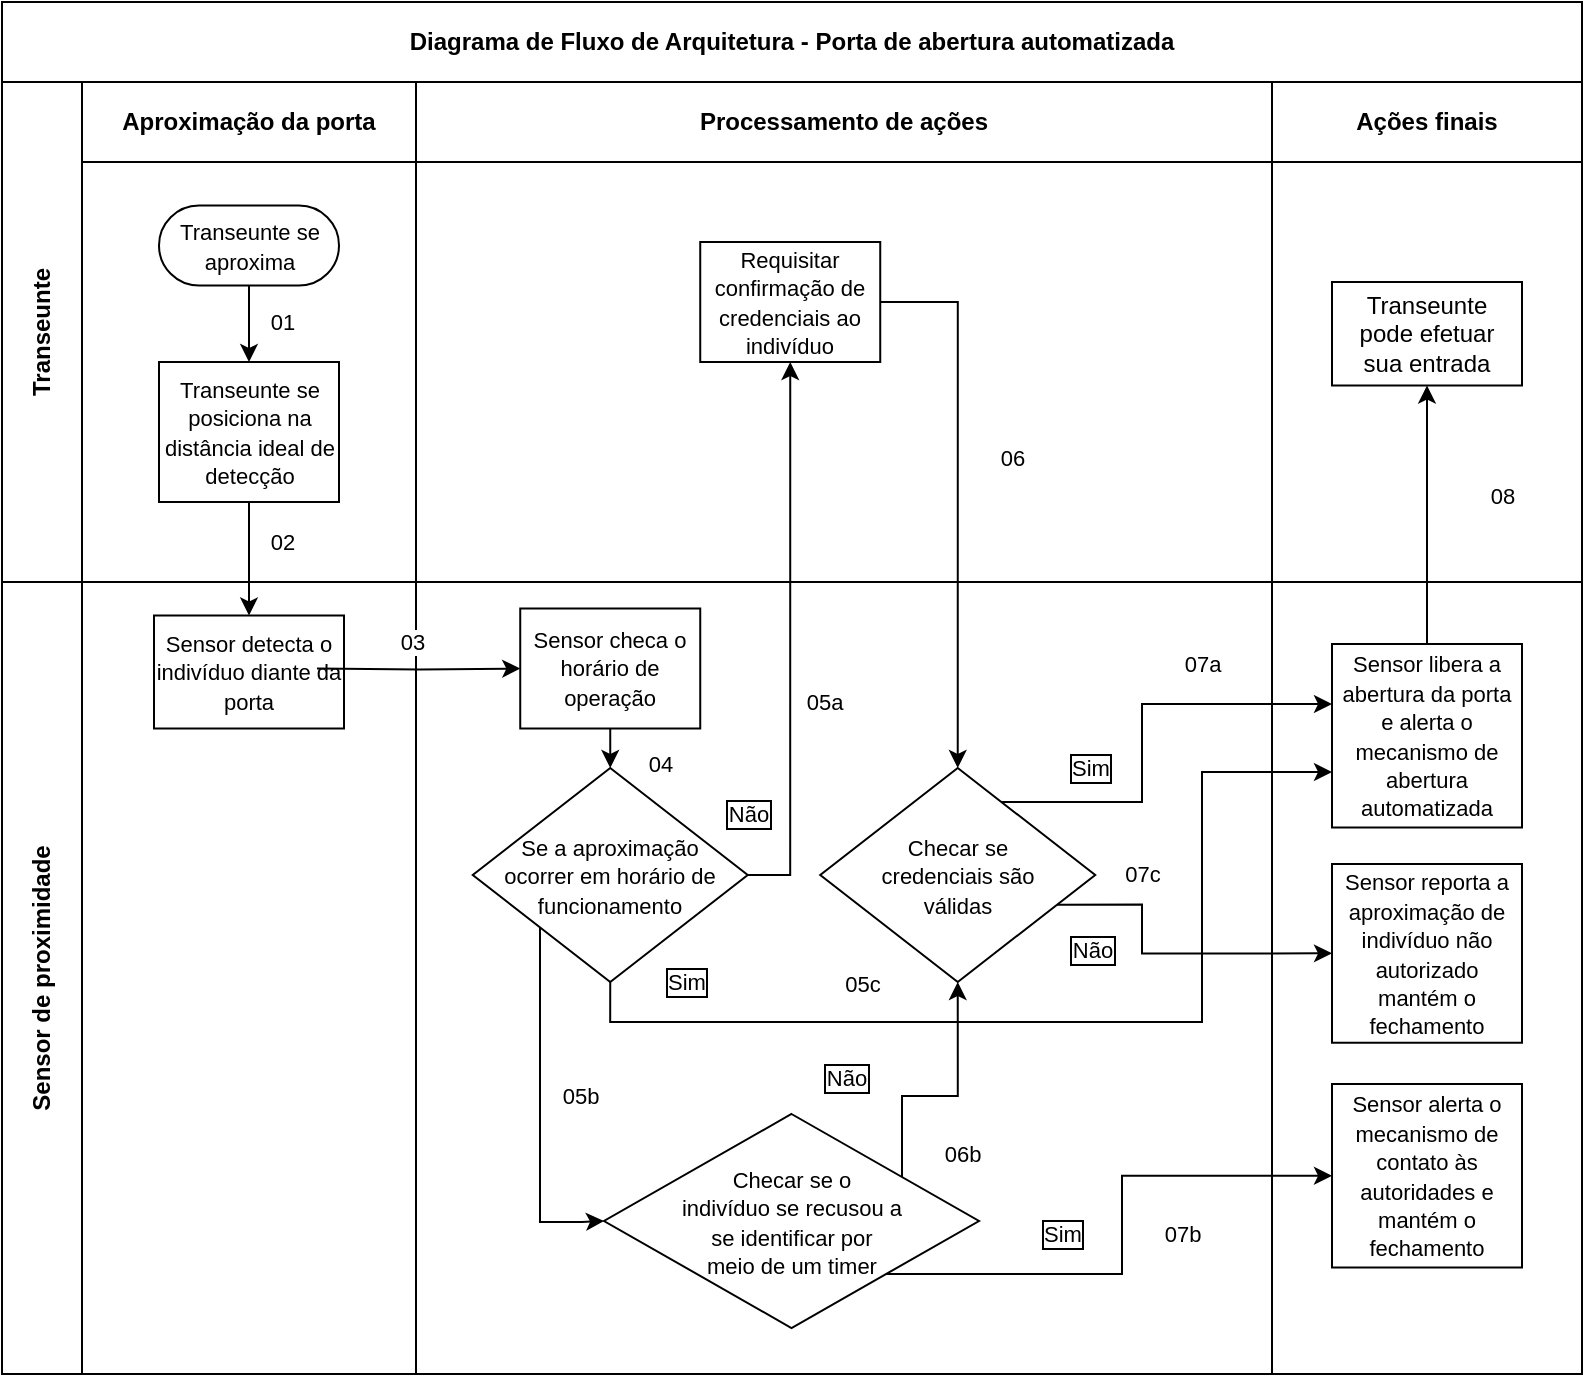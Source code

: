 <mxfile version="13.6.4" type="github">
  <diagram id="kgpKYQtTHZ0yAKxKKP6v" name="Page-1">
    <mxGraphModel dx="1422" dy="797" grid="1" gridSize="10" guides="1" tooltips="1" connect="1" arrows="1" fold="1" page="1" pageScale="1" pageWidth="850" pageHeight="1100" math="0" shadow="0">
      <root>
        <mxCell id="0" />
        <mxCell id="1" parent="0" />
        <mxCell id="3nuBFxr9cyL0pnOWT2aG-1" value="Diagrama de Fluxo de Arquitetura - Porta de abertura automatizada" style="shape=table;childLayout=tableLayout;rowLines=0;columnLines=0;startSize=40;html=1;whiteSpace=wrap;collapsible=0;recursiveResize=0;expand=0;fontStyle=1" parent="1" vertex="1">
          <mxGeometry x="30" y="220" width="790" height="686" as="geometry" />
        </mxCell>
        <mxCell id="3nuBFxr9cyL0pnOWT2aG-3" value="&lt;div&gt;Transeunte&lt;/div&gt;" style="swimlane;horizontal=0;points=[[0,0.5],[1,0.5]];portConstraint=eastwest;startSize=40;html=1;whiteSpace=wrap;collapsible=0;recursiveResize=0;expand=0;" parent="3nuBFxr9cyL0pnOWT2aG-1" vertex="1">
          <mxGeometry y="40" width="790" height="250" as="geometry" />
        </mxCell>
        <mxCell id="3nuBFxr9cyL0pnOWT2aG-4" value="Aproximação da porta" style="swimlane;connectable=0;startSize=40;html=1;whiteSpace=wrap;collapsible=0;recursiveResize=0;expand=0;" parent="3nuBFxr9cyL0pnOWT2aG-3" vertex="1">
          <mxGeometry x="40" width="167" height="250" as="geometry" />
        </mxCell>
        <mxCell id="zc3OXPmS9KC0s0hsTYdk-58" style="edgeStyle=orthogonalEdgeStyle;rounded=0;orthogonalLoop=1;jettySize=auto;html=1;exitX=0.5;exitY=1;exitDx=0;exitDy=0;entryX=0.5;entryY=0;entryDx=0;entryDy=0;" edge="1" parent="3nuBFxr9cyL0pnOWT2aG-4" source="zc3OXPmS9KC0s0hsTYdk-57" target="zc3OXPmS9KC0s0hsTYdk-56">
          <mxGeometry relative="1" as="geometry" />
        </mxCell>
        <mxCell id="zc3OXPmS9KC0s0hsTYdk-59" value="01" style="edgeLabel;html=1;align=center;verticalAlign=middle;resizable=0;points=[];" vertex="1" connectable="0" parent="zc3OXPmS9KC0s0hsTYdk-58">
          <mxGeometry x="-0.229" y="1" relative="1" as="geometry">
            <mxPoint x="15.5" y="3.03" as="offset" />
          </mxGeometry>
        </mxCell>
        <mxCell id="zc3OXPmS9KC0s0hsTYdk-57" value="&lt;font style=&quot;font-size: 11px&quot;&gt;Transeunte se aproxima&lt;/font&gt;" style="rounded=1;whiteSpace=wrap;html=1;arcSize=50;" vertex="1" parent="3nuBFxr9cyL0pnOWT2aG-4">
          <mxGeometry x="38.5" y="61.75" width="90" height="40" as="geometry" />
        </mxCell>
        <mxCell id="zc3OXPmS9KC0s0hsTYdk-56" value="&lt;font style=&quot;font-size: 11px&quot;&gt;Transeunte se posiciona na distância ideal de detecção&lt;/font&gt;" style="rounded=0;whiteSpace=wrap;html=1;" vertex="1" parent="3nuBFxr9cyL0pnOWT2aG-4">
          <mxGeometry x="38.5" y="140" width="90" height="70" as="geometry" />
        </mxCell>
        <mxCell id="3nuBFxr9cyL0pnOWT2aG-8" value="Processamento de ações" style="swimlane;connectable=0;startSize=40;html=1;whiteSpace=wrap;collapsible=0;recursiveResize=0;expand=0;" parent="3nuBFxr9cyL0pnOWT2aG-3" vertex="1">
          <mxGeometry x="207" width="428" height="250" as="geometry" />
        </mxCell>
        <mxCell id="zc3OXPmS9KC0s0hsTYdk-14" value="&lt;font style=&quot;font-size: 11px&quot;&gt;Requisitar confirmação de credenciais ao indivíduo&lt;/font&gt;" style="rounded=0;whiteSpace=wrap;html=1;" vertex="1" parent="3nuBFxr9cyL0pnOWT2aG-8">
          <mxGeometry x="142.12" y="80" width="90" height="60" as="geometry" />
        </mxCell>
        <mxCell id="3nuBFxr9cyL0pnOWT2aG-11" value="Ações finais" style="swimlane;connectable=0;startSize=40;html=1;whiteSpace=wrap;collapsible=0;recursiveResize=0;expand=0;" parent="3nuBFxr9cyL0pnOWT2aG-3" vertex="1">
          <mxGeometry x="635" width="155" height="250" as="geometry" />
        </mxCell>
        <mxCell id="zc3OXPmS9KC0s0hsTYdk-35" value="&lt;div&gt;Transeunte&lt;/div&gt;&lt;div&gt; pode efetuar&lt;/div&gt;&lt;div&gt; sua entrada&lt;/div&gt;" style="rounded=0;whiteSpace=wrap;html=1;" vertex="1" parent="3nuBFxr9cyL0pnOWT2aG-11">
          <mxGeometry x="30" y="100" width="95" height="51.75" as="geometry" />
        </mxCell>
        <mxCell id="3nuBFxr9cyL0pnOWT2aG-15" value="&lt;div&gt;Sensor de proximidade&lt;/div&gt;" style="swimlane;horizontal=0;points=[[0,0.5],[1,0.5]];portConstraint=eastwest;startSize=40;html=1;whiteSpace=wrap;collapsible=0;recursiveResize=0;expand=0;" parent="3nuBFxr9cyL0pnOWT2aG-1" vertex="1">
          <mxGeometry y="290" width="790" height="396" as="geometry" />
        </mxCell>
        <mxCell id="3nuBFxr9cyL0pnOWT2aG-16" value="" style="swimlane;connectable=0;startSize=0;html=1;whiteSpace=wrap;collapsible=0;recursiveResize=0;expand=0;" parent="3nuBFxr9cyL0pnOWT2aG-15" vertex="1">
          <mxGeometry x="40" width="167" height="396" as="geometry" />
        </mxCell>
        <mxCell id="zc3OXPmS9KC0s0hsTYdk-55" value="&lt;font style=&quot;font-size: 11px&quot;&gt;Sensor detecta o indivíduo diante da porta&lt;/font&gt;" style="rounded=0;whiteSpace=wrap;html=1;" vertex="1" parent="3nuBFxr9cyL0pnOWT2aG-16">
          <mxGeometry x="36" y="16.75" width="95" height="56.5" as="geometry" />
        </mxCell>
        <mxCell id="3nuBFxr9cyL0pnOWT2aG-18" value="" style="swimlane;connectable=0;startSize=0;html=1;whiteSpace=wrap;collapsible=0;recursiveResize=0;expand=0;" parent="3nuBFxr9cyL0pnOWT2aG-15" vertex="1">
          <mxGeometry x="207" width="428" height="396" as="geometry" />
        </mxCell>
        <mxCell id="zc3OXPmS9KC0s0hsTYdk-5" style="edgeStyle=orthogonalEdgeStyle;rounded=0;orthogonalLoop=1;jettySize=auto;html=1;exitX=0.5;exitY=1;exitDx=0;exitDy=0;entryX=0.5;entryY=0;entryDx=0;entryDy=0;" edge="1" parent="3nuBFxr9cyL0pnOWT2aG-18" source="3nuBFxr9cyL0pnOWT2aG-9" target="zc3OXPmS9KC0s0hsTYdk-2">
          <mxGeometry relative="1" as="geometry" />
        </mxCell>
        <mxCell id="zc3OXPmS9KC0s0hsTYdk-40" value="04" style="edgeLabel;html=1;align=center;verticalAlign=middle;resizable=0;points=[];" vertex="1" connectable="0" parent="zc3OXPmS9KC0s0hsTYdk-5">
          <mxGeometry x="-0.567" relative="1" as="geometry">
            <mxPoint x="25" y="12.56" as="offset" />
          </mxGeometry>
        </mxCell>
        <mxCell id="zc3OXPmS9KC0s0hsTYdk-28" style="edgeStyle=orthogonalEdgeStyle;rounded=0;orthogonalLoop=1;jettySize=auto;html=1;exitX=0;exitY=0.5;exitDx=0;exitDy=0;entryX=0;entryY=0.5;entryDx=0;entryDy=0;" edge="1" parent="3nuBFxr9cyL0pnOWT2aG-18" source="zc3OXPmS9KC0s0hsTYdk-2" target="zc3OXPmS9KC0s0hsTYdk-25">
          <mxGeometry relative="1" as="geometry">
            <Array as="points">
              <mxPoint x="62" y="146" />
              <mxPoint x="62" y="320" />
              <mxPoint x="83" y="320" />
            </Array>
          </mxGeometry>
        </mxCell>
        <mxCell id="zc3OXPmS9KC0s0hsTYdk-42" value="05b" style="edgeLabel;html=1;align=center;verticalAlign=middle;resizable=0;points=[];" vertex="1" connectable="0" parent="zc3OXPmS9KC0s0hsTYdk-28">
          <mxGeometry x="0.202" relative="1" as="geometry">
            <mxPoint x="20" as="offset" />
          </mxGeometry>
        </mxCell>
        <mxCell id="3nuBFxr9cyL0pnOWT2aG-9" value="&lt;font style=&quot;font-size: 11px&quot;&gt;Sensor checa o horário de operação&lt;/font&gt;" style="rounded=0;whiteSpace=wrap;html=1;" parent="3nuBFxr9cyL0pnOWT2aG-18" vertex="1">
          <mxGeometry x="52.12" y="13.25" width="90" height="60" as="geometry" />
        </mxCell>
        <mxCell id="zc3OXPmS9KC0s0hsTYdk-29" style="edgeStyle=orthogonalEdgeStyle;rounded=0;orthogonalLoop=1;jettySize=auto;html=1;entryX=0.5;entryY=1;entryDx=0;entryDy=0;" edge="1" parent="3nuBFxr9cyL0pnOWT2aG-18" source="zc3OXPmS9KC0s0hsTYdk-25" target="zc3OXPmS9KC0s0hsTYdk-18">
          <mxGeometry relative="1" as="geometry">
            <Array as="points">
              <mxPoint x="243" y="257" />
              <mxPoint x="271" y="257" />
            </Array>
          </mxGeometry>
        </mxCell>
        <mxCell id="zc3OXPmS9KC0s0hsTYdk-30" value="Não" style="edgeLabel;html=1;align=center;verticalAlign=middle;resizable=0;points=[];labelBorderColor=#000000;" vertex="1" connectable="0" parent="zc3OXPmS9KC0s0hsTYdk-29">
          <mxGeometry x="-0.368" relative="1" as="geometry">
            <mxPoint x="-27.89" y="-10.64" as="offset" />
          </mxGeometry>
        </mxCell>
        <mxCell id="zc3OXPmS9KC0s0hsTYdk-46" value="06b" style="edgeLabel;html=1;align=center;verticalAlign=middle;resizable=0;points=[];" vertex="1" connectable="0" parent="zc3OXPmS9KC0s0hsTYdk-29">
          <mxGeometry x="-0.163" relative="1" as="geometry">
            <mxPoint x="18.07" y="28.97" as="offset" />
          </mxGeometry>
        </mxCell>
        <mxCell id="zc3OXPmS9KC0s0hsTYdk-33" style="edgeStyle=orthogonalEdgeStyle;rounded=0;orthogonalLoop=1;jettySize=auto;html=1;entryX=0;entryY=0.5;entryDx=0;entryDy=0;" edge="1" parent="3nuBFxr9cyL0pnOWT2aG-18" target="zc3OXPmS9KC0s0hsTYdk-11">
          <mxGeometry relative="1" as="geometry">
            <mxPoint x="320.319" y="161.32" as="sourcePoint" />
            <mxPoint x="399.62" y="161.295" as="targetPoint" />
            <Array as="points">
              <mxPoint x="363" y="161" />
              <mxPoint x="363" y="186" />
            </Array>
          </mxGeometry>
        </mxCell>
        <mxCell id="zc3OXPmS9KC0s0hsTYdk-34" value="Não" style="edgeLabel;html=1;align=center;verticalAlign=middle;resizable=0;points=[];labelBorderColor=#000000;" vertex="1" connectable="0" parent="zc3OXPmS9KC0s0hsTYdk-33">
          <mxGeometry x="-0.415" y="-1" relative="1" as="geometry">
            <mxPoint x="-24.65" y="17.68" as="offset" />
          </mxGeometry>
        </mxCell>
        <mxCell id="zc3OXPmS9KC0s0hsTYdk-48" value="07c" style="edgeLabel;html=1;align=center;verticalAlign=middle;resizable=0;points=[];" vertex="1" connectable="0" parent="zc3OXPmS9KC0s0hsTYdk-33">
          <mxGeometry x="-0.334" y="-1" relative="1" as="geometry">
            <mxPoint x="1" y="-26.82" as="offset" />
          </mxGeometry>
        </mxCell>
        <mxCell id="zc3OXPmS9KC0s0hsTYdk-18" value="&lt;div&gt;&lt;font style=&quot;font-size: 11px&quot;&gt;Checar se &lt;br&gt;&lt;/font&gt;&lt;/div&gt;&lt;div&gt;&lt;font style=&quot;font-size: 11px&quot;&gt;credenciais são &lt;br&gt;&lt;/font&gt;&lt;/div&gt;&lt;div&gt;&lt;font style=&quot;font-size: 11px&quot;&gt;válidas&lt;/font&gt;&lt;/div&gt;" style="rhombus;whiteSpace=wrap;html=1;" vertex="1" parent="3nuBFxr9cyL0pnOWT2aG-18">
          <mxGeometry x="202.12" y="93" width="137.5" height="107" as="geometry" />
        </mxCell>
        <mxCell id="zc3OXPmS9KC0s0hsTYdk-2" value="&lt;div&gt;&lt;font style=&quot;font-size: 11px&quot;&gt;Se a aproximação &lt;br&gt;&lt;/font&gt;&lt;/div&gt;&lt;div&gt;&lt;font style=&quot;font-size: 11px&quot;&gt;ocorrer em horário de funcionamento&lt;/font&gt;&lt;/div&gt;" style="rhombus;whiteSpace=wrap;html=1;" vertex="1" parent="3nuBFxr9cyL0pnOWT2aG-18">
          <mxGeometry x="28.37" y="93" width="137.5" height="107" as="geometry" />
        </mxCell>
        <mxCell id="zc3OXPmS9KC0s0hsTYdk-21" style="edgeStyle=orthogonalEdgeStyle;rounded=0;orthogonalLoop=1;jettySize=auto;html=1;exitX=0.5;exitY=1;exitDx=0;exitDy=0;" edge="1" parent="3nuBFxr9cyL0pnOWT2aG-18" source="zc3OXPmS9KC0s0hsTYdk-2" target="zc3OXPmS9KC0s0hsTYdk-9">
          <mxGeometry relative="1" as="geometry">
            <Array as="points">
              <mxPoint x="97" y="220" />
              <mxPoint x="393" y="220" />
              <mxPoint x="393" y="95" />
            </Array>
          </mxGeometry>
        </mxCell>
        <mxCell id="zc3OXPmS9KC0s0hsTYdk-22" value="Sim" style="edgeLabel;html=1;align=center;verticalAlign=middle;resizable=0;points=[];labelBorderColor=#000000;" vertex="1" connectable="0" parent="zc3OXPmS9KC0s0hsTYdk-21">
          <mxGeometry x="-0.952" relative="1" as="geometry">
            <mxPoint x="38" y="-12.67" as="offset" />
          </mxGeometry>
        </mxCell>
        <mxCell id="zc3OXPmS9KC0s0hsTYdk-64" value="05c" style="edgeLabel;html=1;align=center;verticalAlign=middle;resizable=0;points=[];" vertex="1" connectable="0" parent="zc3OXPmS9KC0s0hsTYdk-21">
          <mxGeometry x="-0.342" relative="1" as="geometry">
            <mxPoint x="-20.5" y="-19" as="offset" />
          </mxGeometry>
        </mxCell>
        <mxCell id="zc3OXPmS9KC0s0hsTYdk-25" value="&lt;div&gt;&lt;font style=&quot;font-size: 11px&quot;&gt;Checar se o &lt;br&gt;&lt;/font&gt;&lt;/div&gt;&lt;div&gt;&lt;font style=&quot;font-size: 11px&quot;&gt;indivíduo se recusou a &lt;br&gt;&lt;/font&gt;&lt;/div&gt;&lt;div&gt;&lt;font style=&quot;font-size: 11px&quot;&gt;se identificar por &lt;br&gt;&lt;/font&gt;&lt;/div&gt;&lt;div&gt;&lt;font style=&quot;font-size: 11px&quot;&gt;meio de um timer&lt;/font&gt;&lt;/div&gt;" style="rhombus;whiteSpace=wrap;html=1;" vertex="1" parent="3nuBFxr9cyL0pnOWT2aG-18">
          <mxGeometry x="94" y="266" width="187.5" height="107" as="geometry" />
        </mxCell>
        <mxCell id="3nuBFxr9cyL0pnOWT2aG-23" value="" style="swimlane;connectable=0;startSize=0;html=1;whiteSpace=wrap;collapsible=0;recursiveResize=0;expand=0;" parent="3nuBFxr9cyL0pnOWT2aG-15" vertex="1">
          <mxGeometry x="635" width="155" height="396" as="geometry" />
        </mxCell>
        <mxCell id="zc3OXPmS9KC0s0hsTYdk-9" value="&lt;font style=&quot;font-size: 11px&quot;&gt;Sensor libera a abertura da porta e alerta o mecanismo de abertura automatizada&lt;/font&gt;" style="rounded=0;whiteSpace=wrap;html=1;" vertex="1" parent="3nuBFxr9cyL0pnOWT2aG-23">
          <mxGeometry x="30" y="31" width="95" height="91.75" as="geometry" />
        </mxCell>
        <mxCell id="zc3OXPmS9KC0s0hsTYdk-11" value="&lt;font style=&quot;font-size: 11px&quot;&gt;Sensor reporta a aproximação de indivíduo não autorizado mantém o fechamento&lt;br&gt;&lt;/font&gt;" style="rounded=0;whiteSpace=wrap;html=1;" vertex="1" parent="3nuBFxr9cyL0pnOWT2aG-23">
          <mxGeometry x="30" y="141" width="95" height="89.37" as="geometry" />
        </mxCell>
        <mxCell id="zc3OXPmS9KC0s0hsTYdk-12" value="&lt;font style=&quot;font-size: 11px&quot;&gt;Sensor alerta o mecanismo de contato às autoridades e mantém o fechamento&lt;/font&gt;" style="rounded=0;whiteSpace=wrap;html=1;" vertex="1" parent="3nuBFxr9cyL0pnOWT2aG-23">
          <mxGeometry x="30" y="251" width="95" height="91.75" as="geometry" />
        </mxCell>
        <mxCell id="zc3OXPmS9KC0s0hsTYdk-10" style="edgeStyle=orthogonalEdgeStyle;rounded=0;orthogonalLoop=1;jettySize=auto;html=1;entryX=0;entryY=0.5;entryDx=0;entryDy=0;" edge="1" parent="3nuBFxr9cyL0pnOWT2aG-15" target="3nuBFxr9cyL0pnOWT2aG-9">
          <mxGeometry relative="1" as="geometry">
            <mxPoint x="157.5" y="43.276" as="sourcePoint" />
          </mxGeometry>
        </mxCell>
        <mxCell id="zc3OXPmS9KC0s0hsTYdk-39" value="&lt;div&gt;03&lt;/div&gt;" style="edgeLabel;html=1;align=center;verticalAlign=middle;resizable=0;points=[];" vertex="1" connectable="0" parent="zc3OXPmS9KC0s0hsTYdk-10">
          <mxGeometry x="0.289" y="1" relative="1" as="geometry">
            <mxPoint x="-18.53" y="-12.29" as="offset" />
          </mxGeometry>
        </mxCell>
        <mxCell id="zc3OXPmS9KC0s0hsTYdk-20" style="edgeStyle=orthogonalEdgeStyle;rounded=0;orthogonalLoop=1;jettySize=auto;html=1;" edge="1" parent="3nuBFxr9cyL0pnOWT2aG-15" source="zc3OXPmS9KC0s0hsTYdk-18">
          <mxGeometry relative="1" as="geometry">
            <mxPoint x="665" y="61" as="targetPoint" />
            <Array as="points">
              <mxPoint x="570" y="110" />
              <mxPoint x="570" y="61" />
            </Array>
          </mxGeometry>
        </mxCell>
        <mxCell id="zc3OXPmS9KC0s0hsTYdk-23" value="Sim" style="edgeLabel;html=1;align=center;verticalAlign=middle;resizable=0;points=[];labelBorderColor=#000000;" vertex="1" connectable="0" parent="zc3OXPmS9KC0s0hsTYdk-20">
          <mxGeometry x="-0.797" y="1" relative="1" as="geometry">
            <mxPoint x="23" y="-16" as="offset" />
          </mxGeometry>
        </mxCell>
        <mxCell id="zc3OXPmS9KC0s0hsTYdk-66" value="07a" style="edgeLabel;html=1;align=center;verticalAlign=middle;resizable=0;points=[];" vertex="1" connectable="0" parent="zc3OXPmS9KC0s0hsTYdk-20">
          <mxGeometry x="0.315" y="1" relative="1" as="geometry">
            <mxPoint x="8.33" y="-19" as="offset" />
          </mxGeometry>
        </mxCell>
        <mxCell id="zc3OXPmS9KC0s0hsTYdk-61" style="edgeStyle=orthogonalEdgeStyle;rounded=0;orthogonalLoop=1;jettySize=auto;html=1;entryX=0;entryY=0.5;entryDx=0;entryDy=0;" edge="1" parent="3nuBFxr9cyL0pnOWT2aG-15" source="zc3OXPmS9KC0s0hsTYdk-25" target="zc3OXPmS9KC0s0hsTYdk-12">
          <mxGeometry relative="1" as="geometry">
            <Array as="points">
              <mxPoint x="560" y="346" />
              <mxPoint x="560" y="297" />
            </Array>
          </mxGeometry>
        </mxCell>
        <mxCell id="zc3OXPmS9KC0s0hsTYdk-62" value="Sim" style="edgeLabel;html=1;align=center;verticalAlign=middle;resizable=0;points=[];labelBorderColor=#000000;" vertex="1" connectable="0" parent="zc3OXPmS9KC0s0hsTYdk-61">
          <mxGeometry x="-0.11" y="-1" relative="1" as="geometry">
            <mxPoint x="-31" y="-17.1" as="offset" />
          </mxGeometry>
        </mxCell>
        <mxCell id="zc3OXPmS9KC0s0hsTYdk-63" value="07b" style="edgeLabel;html=1;align=center;verticalAlign=middle;resizable=0;points=[];" vertex="1" connectable="0" parent="zc3OXPmS9KC0s0hsTYdk-61">
          <mxGeometry x="-0.079" relative="1" as="geometry">
            <mxPoint x="30" y="-12.94" as="offset" />
          </mxGeometry>
        </mxCell>
        <mxCell id="zc3OXPmS9KC0s0hsTYdk-15" style="edgeStyle=orthogonalEdgeStyle;rounded=0;orthogonalLoop=1;jettySize=auto;html=1;entryX=0.5;entryY=1;entryDx=0;entryDy=0;exitX=1;exitY=0.5;exitDx=0;exitDy=0;" edge="1" parent="3nuBFxr9cyL0pnOWT2aG-1" source="zc3OXPmS9KC0s0hsTYdk-2" target="zc3OXPmS9KC0s0hsTYdk-14">
          <mxGeometry relative="1" as="geometry" />
        </mxCell>
        <mxCell id="zc3OXPmS9KC0s0hsTYdk-16" value="Não" style="edgeLabel;html=1;align=center;verticalAlign=middle;resizable=0;points=[];labelBorderColor=#000000;" vertex="1" connectable="0" parent="zc3OXPmS9KC0s0hsTYdk-15">
          <mxGeometry x="-0.758" relative="1" as="geometry">
            <mxPoint x="-21.25" y="-18.86" as="offset" />
          </mxGeometry>
        </mxCell>
        <mxCell id="zc3OXPmS9KC0s0hsTYdk-41" value="05a" style="edgeLabel;html=1;align=center;verticalAlign=middle;resizable=0;points=[];" vertex="1" connectable="0" parent="zc3OXPmS9KC0s0hsTYdk-15">
          <mxGeometry x="-0.909" relative="1" as="geometry">
            <mxPoint x="25.85" y="-86.51" as="offset" />
          </mxGeometry>
        </mxCell>
        <mxCell id="zc3OXPmS9KC0s0hsTYdk-19" style="edgeStyle=orthogonalEdgeStyle;rounded=0;orthogonalLoop=1;jettySize=auto;html=1;entryX=0.5;entryY=0;entryDx=0;entryDy=0;" edge="1" parent="3nuBFxr9cyL0pnOWT2aG-1" source="zc3OXPmS9KC0s0hsTYdk-14" target="zc3OXPmS9KC0s0hsTYdk-18">
          <mxGeometry relative="1" as="geometry">
            <Array as="points">
              <mxPoint x="478" y="150" />
            </Array>
          </mxGeometry>
        </mxCell>
        <mxCell id="zc3OXPmS9KC0s0hsTYdk-45" value="06" style="edgeLabel;html=1;align=center;verticalAlign=middle;resizable=0;points=[];" vertex="1" connectable="0" parent="zc3OXPmS9KC0s0hsTYdk-19">
          <mxGeometry x="-0.244" y="1" relative="1" as="geometry">
            <mxPoint x="25.75" y="13.69" as="offset" />
          </mxGeometry>
        </mxCell>
        <mxCell id="zc3OXPmS9KC0s0hsTYdk-36" style="edgeStyle=orthogonalEdgeStyle;rounded=0;orthogonalLoop=1;jettySize=auto;html=1;entryX=0.5;entryY=1;entryDx=0;entryDy=0;" edge="1" parent="3nuBFxr9cyL0pnOWT2aG-1" source="zc3OXPmS9KC0s0hsTYdk-9" target="zc3OXPmS9KC0s0hsTYdk-35">
          <mxGeometry relative="1" as="geometry" />
        </mxCell>
        <mxCell id="zc3OXPmS9KC0s0hsTYdk-49" value="08" style="edgeLabel;html=1;align=center;verticalAlign=middle;resizable=0;points=[];" vertex="1" connectable="0" parent="zc3OXPmS9KC0s0hsTYdk-36">
          <mxGeometry x="-0.248" relative="1" as="geometry">
            <mxPoint x="37.5" y="-25.71" as="offset" />
          </mxGeometry>
        </mxCell>
        <mxCell id="zc3OXPmS9KC0s0hsTYdk-67" style="edgeStyle=orthogonalEdgeStyle;rounded=0;orthogonalLoop=1;jettySize=auto;html=1;exitX=0.5;exitY=1;exitDx=0;exitDy=0;entryX=0.5;entryY=0;entryDx=0;entryDy=0;" edge="1" parent="3nuBFxr9cyL0pnOWT2aG-1" source="zc3OXPmS9KC0s0hsTYdk-56" target="zc3OXPmS9KC0s0hsTYdk-55">
          <mxGeometry relative="1" as="geometry" />
        </mxCell>
        <mxCell id="zc3OXPmS9KC0s0hsTYdk-68" value="02" style="edgeLabel;html=1;align=center;verticalAlign=middle;resizable=0;points=[];" vertex="1" connectable="0" parent="zc3OXPmS9KC0s0hsTYdk-67">
          <mxGeometry x="-0.288" y="1" relative="1" as="geometry">
            <mxPoint x="15.5" as="offset" />
          </mxGeometry>
        </mxCell>
      </root>
    </mxGraphModel>
  </diagram>
</mxfile>
